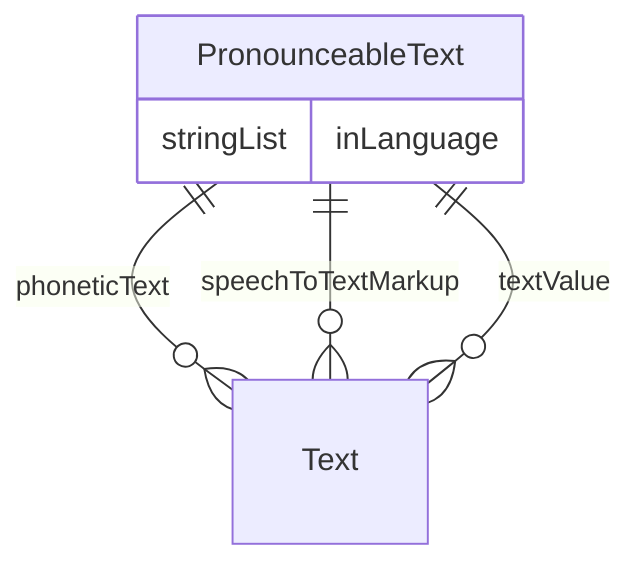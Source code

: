erDiagram
PronounceableText {
    stringList inLanguage  
}

PronounceableText ||--}o Text : "phoneticText"
PronounceableText ||--}o Text : "speechToTextMarkup"
PronounceableText ||--}o Text : "textValue"
